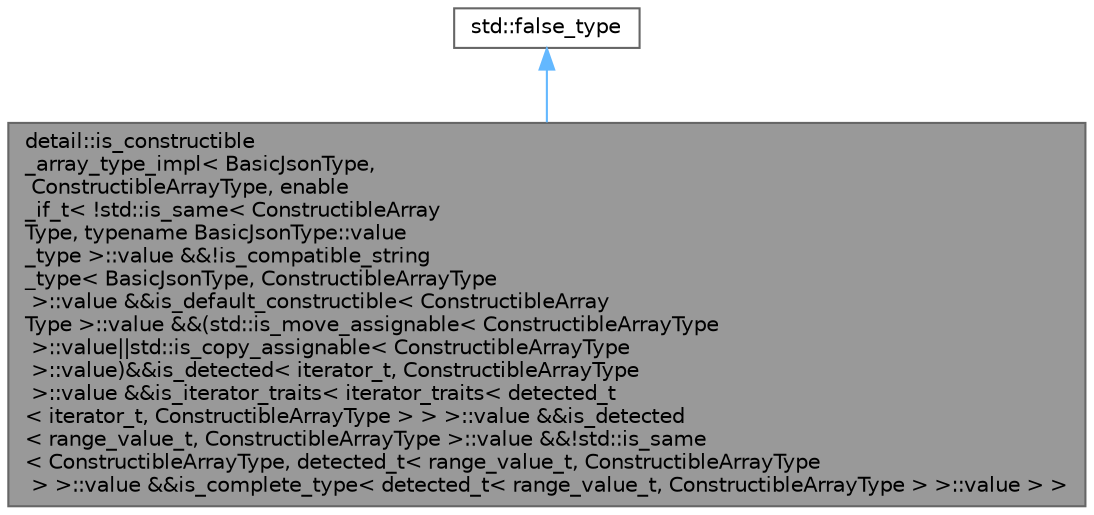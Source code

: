 digraph "detail::is_constructible_array_type_impl&lt; BasicJsonType, ConstructibleArrayType, enable_if_t&lt; !std::is_same&lt; ConstructibleArrayType, typename BasicJsonType::value_type &gt;::value &amp;&amp;!is_compatible_string_type&lt; BasicJsonType, ConstructibleArrayType &gt;::value &amp;&amp;is_default_constructible&lt; ConstructibleArrayType &gt;::value &amp;&amp;(std::is_move_assignable&lt; ConstructibleArrayType &gt;::value||std::is_copy_assignable&lt; ConstructibleArrayType &gt;::value)&amp;&amp;is_detected&lt; iterator_t, ConstructibleArrayType &gt;::value &amp;&amp;is_iterator_traits&lt; iterator_traits&lt; detected_t&lt; iterator_t, ConstructibleArrayType &gt; &gt; &gt;::value &amp;&amp;is_detected&lt; range_value_t, ConstructibleArrayType &gt;::value &amp;&amp;!std::is_same&lt; ConstructibleArrayType, detected_t&lt; range_value_t, ConstructibleArrayType &gt; &gt;::value &amp;&amp;is_complete_type&lt; detected_t&lt; range_value_t, ConstructibleArrayType &gt; &gt;::value &gt; &gt;"
{
 // INTERACTIVE_SVG=YES
 // LATEX_PDF_SIZE
  bgcolor="transparent";
  edge [fontname=Helvetica,fontsize=10,labelfontname=Helvetica,labelfontsize=10];
  node [fontname=Helvetica,fontsize=10,shape=box,height=0.2,width=0.4];
  Node1 [id="Node000001",label="detail::is_constructible\l_array_type_impl\< BasicJsonType,\l ConstructibleArrayType, enable\l_if_t\< !std::is_same\< ConstructibleArray\lType, typename BasicJsonType::value\l_type \>::value &&!is_compatible_string\l_type\< BasicJsonType, ConstructibleArrayType\l \>::value &&is_default_constructible\< ConstructibleArray\lType \>::value &&(std::is_move_assignable\< ConstructibleArrayType\l \>::value\|\|std::is_copy_assignable\< ConstructibleArrayType\l \>::value)&&is_detected\< iterator_t, ConstructibleArrayType\l \>::value &&is_iterator_traits\< iterator_traits\< detected_t\l\< iterator_t, ConstructibleArrayType \> \> \>::value &&is_detected\l\< range_value_t, ConstructibleArrayType \>::value &&!std::is_same\l\< ConstructibleArrayType, detected_t\< range_value_t, ConstructibleArrayType\l \> \>::value &&is_complete_type\< detected_t\< range_value_t, ConstructibleArrayType \> \>::value \> \>",height=0.2,width=0.4,color="gray40", fillcolor="grey60", style="filled", fontcolor="black",tooltip=" "];
  Node2 -> Node1 [id="edge1_Node000001_Node000002",dir="back",color="steelblue1",style="solid",tooltip=" "];
  Node2 [id="Node000002",label="std::false_type",height=0.2,width=0.4,color="gray40", fillcolor="white", style="filled",tooltip=" "];
}
